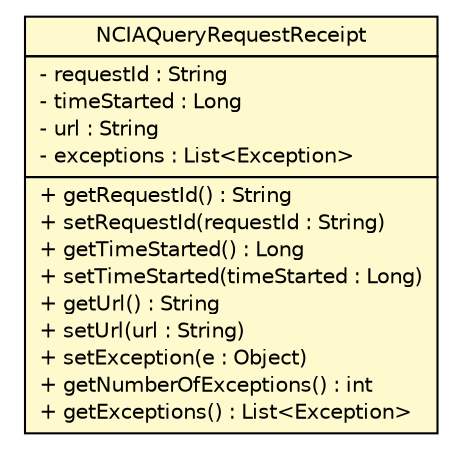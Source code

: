#!/usr/local/bin/dot
#
# Class diagram 
# Generated by UmlGraph version 4.8 (http://www.spinellis.gr/sw/umlgraph)
#

digraph G {
	edge [fontname="Helvetica",fontsize=10,labelfontname="Helvetica",labelfontsize=10];
	node [fontname="Helvetica",fontsize=10,shape=plaintext];
	// gov.nih.nci.ncia.grid.outgoing.NCIAQueryRequestReceipt
	c32708 [label=<<table border="0" cellborder="1" cellspacing="0" cellpadding="2" port="p" bgcolor="lemonChiffon" href="./NCIAQueryRequestReceipt.html">
		<tr><td><table border="0" cellspacing="0" cellpadding="1">
			<tr><td> NCIAQueryRequestReceipt </td></tr>
		</table></td></tr>
		<tr><td><table border="0" cellspacing="0" cellpadding="1">
			<tr><td align="left"> - requestId : String </td></tr>
			<tr><td align="left"> - timeStarted : Long </td></tr>
			<tr><td align="left"> - url : String </td></tr>
			<tr><td align="left"> - exceptions : List&lt;Exception&gt; </td></tr>
		</table></td></tr>
		<tr><td><table border="0" cellspacing="0" cellpadding="1">
			<tr><td align="left"> + getRequestId() : String </td></tr>
			<tr><td align="left"> + setRequestId(requestId : String) </td></tr>
			<tr><td align="left"> + getTimeStarted() : Long </td></tr>
			<tr><td align="left"> + setTimeStarted(timeStarted : Long) </td></tr>
			<tr><td align="left"> + getUrl() : String </td></tr>
			<tr><td align="left"> + setUrl(url : String) </td></tr>
			<tr><td align="left"> + setException(e : Object) </td></tr>
			<tr><td align="left"> + getNumberOfExceptions() : int </td></tr>
			<tr><td align="left"> + getExceptions() : List&lt;Exception&gt; </td></tr>
		</table></td></tr>
		</table>>, fontname="Helvetica", fontcolor="black", fontsize=10.0];
}

